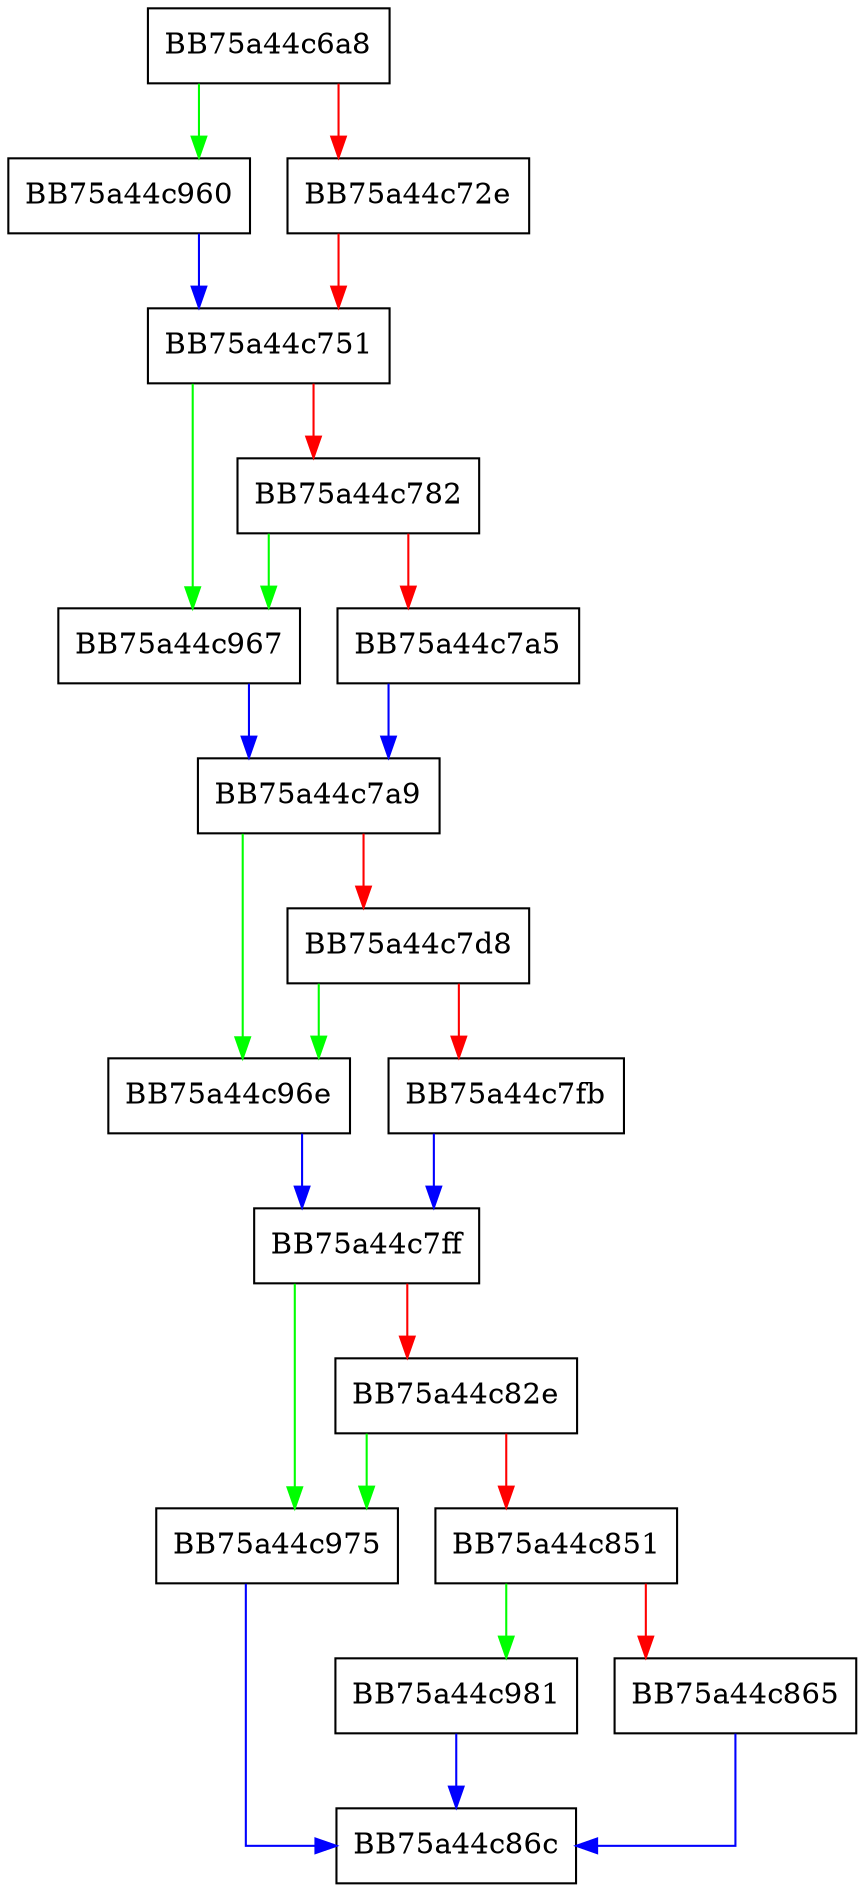 digraph PopulateInfoTable {
  node [shape="box"];
  graph [splines=ortho];
  BB75a44c6a8 -> BB75a44c960 [color="green"];
  BB75a44c6a8 -> BB75a44c72e [color="red"];
  BB75a44c72e -> BB75a44c751 [color="red"];
  BB75a44c751 -> BB75a44c967 [color="green"];
  BB75a44c751 -> BB75a44c782 [color="red"];
  BB75a44c782 -> BB75a44c967 [color="green"];
  BB75a44c782 -> BB75a44c7a5 [color="red"];
  BB75a44c7a5 -> BB75a44c7a9 [color="blue"];
  BB75a44c7a9 -> BB75a44c96e [color="green"];
  BB75a44c7a9 -> BB75a44c7d8 [color="red"];
  BB75a44c7d8 -> BB75a44c96e [color="green"];
  BB75a44c7d8 -> BB75a44c7fb [color="red"];
  BB75a44c7fb -> BB75a44c7ff [color="blue"];
  BB75a44c7ff -> BB75a44c975 [color="green"];
  BB75a44c7ff -> BB75a44c82e [color="red"];
  BB75a44c82e -> BB75a44c975 [color="green"];
  BB75a44c82e -> BB75a44c851 [color="red"];
  BB75a44c851 -> BB75a44c981 [color="green"];
  BB75a44c851 -> BB75a44c865 [color="red"];
  BB75a44c865 -> BB75a44c86c [color="blue"];
  BB75a44c960 -> BB75a44c751 [color="blue"];
  BB75a44c967 -> BB75a44c7a9 [color="blue"];
  BB75a44c96e -> BB75a44c7ff [color="blue"];
  BB75a44c975 -> BB75a44c86c [color="blue"];
  BB75a44c981 -> BB75a44c86c [color="blue"];
}
